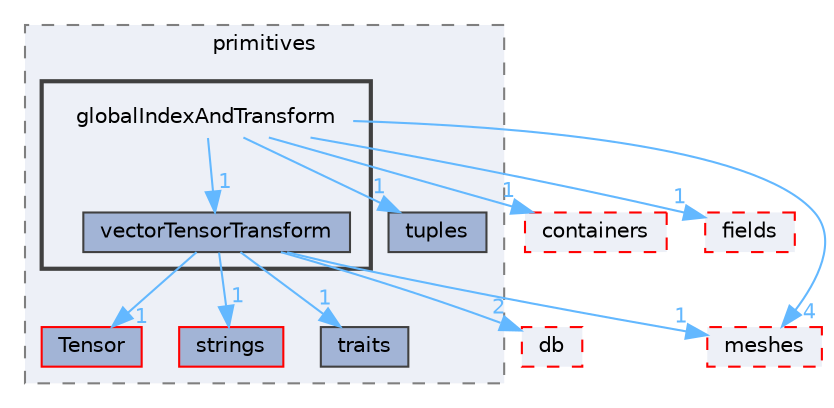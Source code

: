 digraph "src/OpenFOAM/primitives/globalIndexAndTransform"
{
 // LATEX_PDF_SIZE
  bgcolor="transparent";
  edge [fontname=Helvetica,fontsize=10,labelfontname=Helvetica,labelfontsize=10];
  node [fontname=Helvetica,fontsize=10,shape=box,height=0.2,width=0.4];
  compound=true
  subgraph clusterdir_3e50f45338116b169052b428016851aa {
    graph [ bgcolor="#edf0f7", pencolor="grey50", label="primitives", fontname=Helvetica,fontsize=10 style="filled,dashed", URL="dir_3e50f45338116b169052b428016851aa.html",tooltip=""]
  dir_bc21ceecb5bf9a0a7b119276ea79895b [label="tuples", fillcolor="#a2b4d6", color="grey25", style="filled", URL="dir_bc21ceecb5bf9a0a7b119276ea79895b.html",tooltip=""];
  dir_15da0e2a135f43ffeb4645c968ce8ac7 [label="Tensor", fillcolor="#a2b4d6", color="red", style="filled", URL="dir_15da0e2a135f43ffeb4645c968ce8ac7.html",tooltip=""];
  dir_ce1ee507886310df0e74ee2e624fbc88 [label="strings", fillcolor="#a2b4d6", color="red", style="filled", URL="dir_ce1ee507886310df0e74ee2e624fbc88.html",tooltip=""];
  dir_e46438c88d14724c9114690b543855a0 [label="traits", fillcolor="#a2b4d6", color="grey25", style="filled", URL="dir_e46438c88d14724c9114690b543855a0.html",tooltip=""];
  subgraph clusterdir_9dc1ed12f67003981c0fdb09742bb52c {
    graph [ bgcolor="#edf0f7", pencolor="grey25", label="", fontname=Helvetica,fontsize=10 style="filled,bold", URL="dir_9dc1ed12f67003981c0fdb09742bb52c.html",tooltip=""]
    dir_9dc1ed12f67003981c0fdb09742bb52c [shape=plaintext, label="globalIndexAndTransform"];
  dir_5d208579f4a57688246b9f47ec8c3985 [label="vectorTensorTransform", fillcolor="#a2b4d6", color="grey25", style="filled", URL="dir_5d208579f4a57688246b9f47ec8c3985.html",tooltip=""];
  }
  }
  dir_19d0872053bde092be81d7fe3f56cbf7 [label="containers", fillcolor="#edf0f7", color="red", style="filled,dashed", URL="dir_19d0872053bde092be81d7fe3f56cbf7.html",tooltip=""];
  dir_962442b8f989d5529fab5e0f0e4ffb74 [label="fields", fillcolor="#edf0f7", color="red", style="filled,dashed", URL="dir_962442b8f989d5529fab5e0f0e4ffb74.html",tooltip=""];
  dir_aa2423979fb45fc41c393a5db370ab21 [label="meshes", fillcolor="#edf0f7", color="red", style="filled,dashed", URL="dir_aa2423979fb45fc41c393a5db370ab21.html",tooltip=""];
  dir_63c634f7a7cfd679ac26c67fb30fc32f [label="db", fillcolor="#edf0f7", color="red", style="filled,dashed", URL="dir_63c634f7a7cfd679ac26c67fb30fc32f.html",tooltip=""];
  dir_9dc1ed12f67003981c0fdb09742bb52c->dir_19d0872053bde092be81d7fe3f56cbf7 [headlabel="1", labeldistance=1.5 headhref="dir_001649_000669.html" href="dir_001649_000669.html" color="steelblue1" fontcolor="steelblue1"];
  dir_9dc1ed12f67003981c0fdb09742bb52c->dir_5d208579f4a57688246b9f47ec8c3985 [headlabel="1", labeldistance=1.5 headhref="dir_001649_004264.html" href="dir_001649_004264.html" color="steelblue1" fontcolor="steelblue1"];
  dir_9dc1ed12f67003981c0fdb09742bb52c->dir_962442b8f989d5529fab5e0f0e4ffb74 [headlabel="1", labeldistance=1.5 headhref="dir_001649_001335.html" href="dir_001649_001335.html" color="steelblue1" fontcolor="steelblue1"];
  dir_9dc1ed12f67003981c0fdb09742bb52c->dir_aa2423979fb45fc41c393a5db370ab21 [headlabel="4", labeldistance=1.5 headhref="dir_001649_002368.html" href="dir_001649_002368.html" color="steelblue1" fontcolor="steelblue1"];
  dir_9dc1ed12f67003981c0fdb09742bb52c->dir_bc21ceecb5bf9a0a7b119276ea79895b [headlabel="1", labeldistance=1.5 headhref="dir_001649_004133.html" href="dir_001649_004133.html" color="steelblue1" fontcolor="steelblue1"];
  dir_5d208579f4a57688246b9f47ec8c3985->dir_15da0e2a135f43ffeb4645c968ce8ac7 [headlabel="1", labeldistance=1.5 headhref="dir_004264_003981.html" href="dir_004264_003981.html" color="steelblue1" fontcolor="steelblue1"];
  dir_5d208579f4a57688246b9f47ec8c3985->dir_63c634f7a7cfd679ac26c67fb30fc32f [headlabel="2", labeldistance=1.5 headhref="dir_004264_000817.html" href="dir_004264_000817.html" color="steelblue1" fontcolor="steelblue1"];
  dir_5d208579f4a57688246b9f47ec8c3985->dir_aa2423979fb45fc41c393a5db370ab21 [headlabel="1", labeldistance=1.5 headhref="dir_004264_002368.html" href="dir_004264_002368.html" color="steelblue1" fontcolor="steelblue1"];
  dir_5d208579f4a57688246b9f47ec8c3985->dir_ce1ee507886310df0e74ee2e624fbc88 [headlabel="1", labeldistance=1.5 headhref="dir_004264_003792.html" href="dir_004264_003792.html" color="steelblue1" fontcolor="steelblue1"];
  dir_5d208579f4a57688246b9f47ec8c3985->dir_e46438c88d14724c9114690b543855a0 [headlabel="1", labeldistance=1.5 headhref="dir_004264_004092.html" href="dir_004264_004092.html" color="steelblue1" fontcolor="steelblue1"];
}
